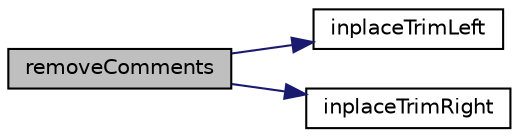digraph "removeComments"
{
  bgcolor="transparent";
  edge [fontname="Helvetica",fontsize="10",labelfontname="Helvetica",labelfontsize="10"];
  node [fontname="Helvetica",fontsize="10",shape=record];
  rankdir="LR";
  Node1 [label="removeComments",height=0.2,width=0.4,color="black", fillcolor="grey75", style="filled" fontcolor="black"];
  Node1 -> Node2 [color="midnightblue",fontsize="10",style="solid",fontname="Helvetica"];
  Node2 [label="inplaceTrimLeft",height=0.2,width=0.4,color="black",URL="$namespaceFoam_1_1stringOps.html#a9dd1aee5c759477df1c75b57132338e0",tooltip="Trim leading whitespace inplace. "];
  Node1 -> Node3 [color="midnightblue",fontsize="10",style="solid",fontname="Helvetica"];
  Node3 [label="inplaceTrimRight",height=0.2,width=0.4,color="black",URL="$namespaceFoam_1_1stringOps.html#ae1d1b99cc4b620808b6061b89124263d",tooltip="Trim trailing whitespace inplace. "];
}
